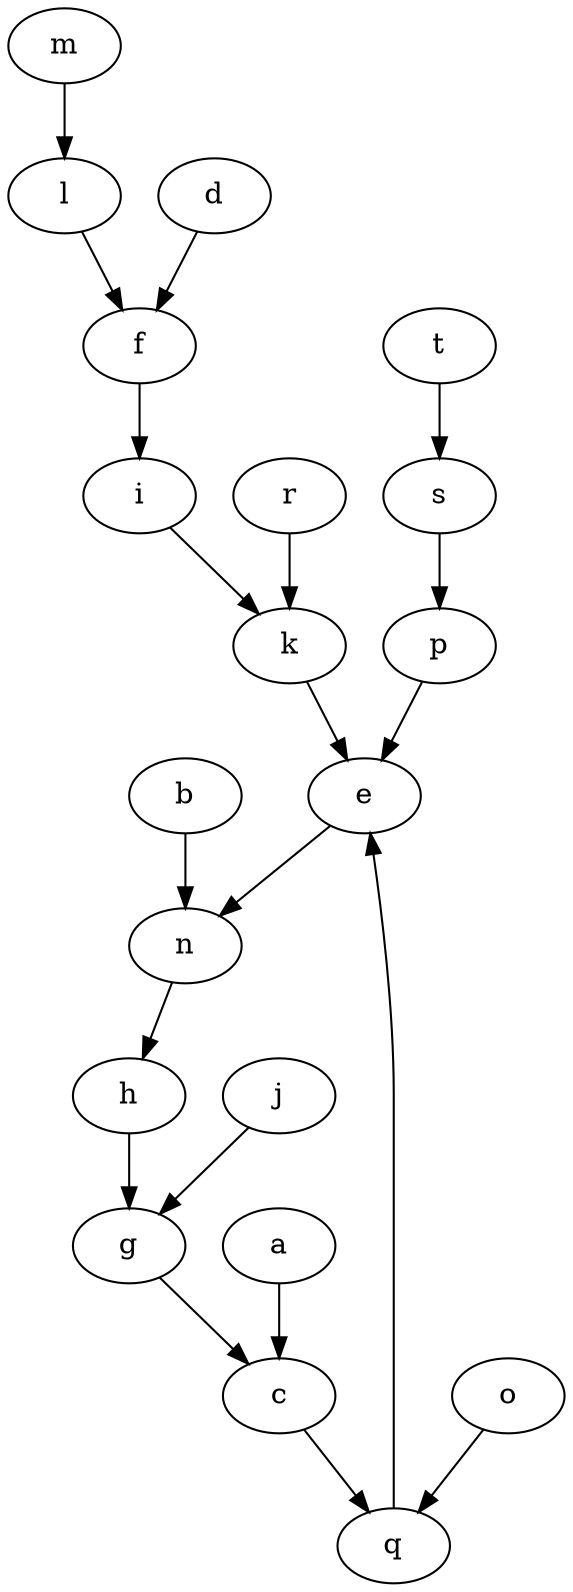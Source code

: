 digraph intersection {
  m -> l
  n -> h
  d -> f
  e -> n
  a -> c
  b -> n
  p -> e
  k -> e
  o -> q
  q -> e
  r -> k
  s -> p
  j -> g
  t -> s
  g -> c
  l -> f
  i -> k
  f -> i
  c -> q
  h -> g
}
